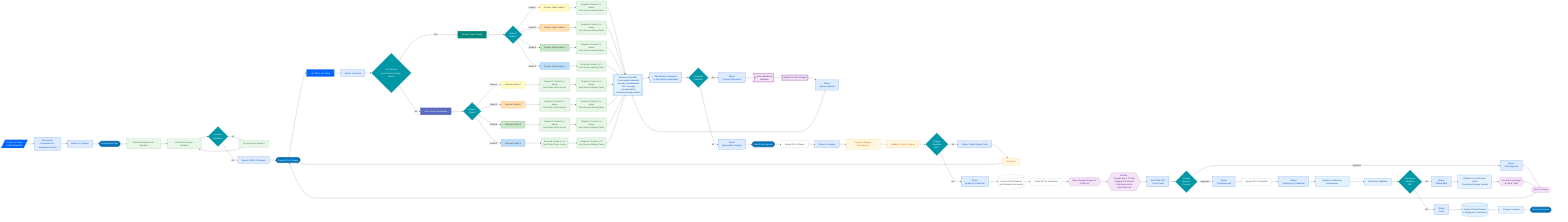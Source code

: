 flowchart LR
    %% Main flow colors - Professional Blue Theme
    classDef startEnd fill:#0277bd,stroke:#01579b,color:white,stroke-width:2px
    classDef question fill:#0097a7,stroke:#00838f,color:white,stroke-width:2px
    classDef process fill:#ffffff,stroke:#90a4ae,color:#37474f,stroke-width:1px
    classDef hidden fill:none,stroke:none,color:none
    classDef jiraTicket fill:#0065ff,stroke:#0052cc,color:white,stroke-width:1px
    classDef jiraStatus fill:#deebff,stroke:#0052cc,color:#0052cc,stroke-width:1px
    
    %% Team colors
    classDef serviceOwning fill:#00897b,stroke:#00695c,color:white,stroke-width:1px
    classDef sisterTeam fill:#5c6bc0,stroke:#3949ab,color:white,stroke-width:1px
    
    %% Grade colors
    classDef gradeC fill:#fff9c4,stroke:#fbc02d,color:#424242,stroke-width:1px
    classDef gradeD fill:#ffe0b2,stroke:#fb8c00,color:#424242,stroke-width:1px
    classDef gradeE fill:#c8e6c9,stroke:#43a047,color:#424242,stroke-width:1px
    classDef gradeF fill:#bbdefb,stroke:#1976d2,color:#424242,stroke-width:1px
    
    %% Approval colors
    classDef approval fill:#e8f5e9,stroke:#43a047,color:#2e7d32,stroke-width:1px
    classDef reviewChecklist fill:#e3f2fd,stroke:#1976d2,color:#0d47a1,stroke-width:1px
    classDef feedback fill:#f3e5f5,stroke:#8e24aa,color:#4a148c,stroke-width:1px
    classDef finalApproval fill:#00695c,stroke:#004d40,color:white,stroke-width:1px
    
    %% Environment colors
    classDef sandbox fill:#e8f5e9,stroke:#66bb6a,color:#2e7d32,stroke-width:1px
    classDef staging fill:#fff8e1,stroke:#ffa000,color:#e65100,stroke-width:1px
    classDef production fill:#e3f2fd,stroke:#1976d2,color:#0d47a1,stroke-width:1px
    classDef itsm fill:#f3e5f5,stroke:#9c27b0,color:#6a1b9a,stroke-width:1px
    
    %% Jira Integration - Start
    JiraCreate[/"Create Jira Ticket
    Feature/Bug/Task"/]:::jiraTicket
    
    JiraCreate --> JiraRefine["Refinement:
    Requirements,
    Acceptance Criteria"]:::jiraStatus
    
    JiraRefine --> JiraInProgress["Status: In Progress"]:::jiraStatus
    
    JiraInProgress --> DevStart([Development Start])
    
    %% Sandbox Development (No PR)
    DevStart --> SandboxDev["Direct Development in Sandbox"]:::sandbox
    SandboxDev --> SolutionProving["Solution Proving in Sandbox"]:::sandbox
    SolutionProving --> SandboxValidation{Solution<br>Validated?}
    
    SandboxValidation -->|No| FixSolution["Fix Solution in Sandbox"]:::sandbox
    SandboxValidation -->|Yes| JiraBranch["Branch: JIRA-123-feature"]:::jiraStatus
    
    FixSolution --> SolutionProving
    
    JiraBranch --> PR([Create PR for Staging])
    
    %% PR Approval Process for Staging
    PR --> JiraLinkPR["Link PR to Jira Ticket"]:::jiraStatus
    JiraLinkPR --> JiraReview["Status: In Review"]:::jiraStatus
    
    JiraReview --> OwnerCheck{Is PR Author<br>from Service Owning Team?}
    
    OwnerCheck -->|Yes| InternalPath["Feature Team Change"]
    OwnerCheck -->|No| ExternalPath["Sister Team Contribution"]
    
    InternalPath --> InternalGradeCheck{Author's<br>Grade?}
    ExternalPath --> ExternalGradeCheck{Author's<br>Grade?}
    
    %% Feature team approval path
    InternalGradeCheck -->|Grade C| IC["Feature Team Grade C"]
    InternalGradeCheck -->|Grade D| ID["Feature Team Grade D"]
    InternalGradeCheck -->|Grade E| IE["Feature Team Grade E"]
    InternalGradeCheck -->|Grade F| IF["Feature Team Grade F"]
    
    IC --> ICApproval(Required: Grade D or above<br>from Service Owning Team)
    ID --> IDApproval(Required: Grade D or above<br>from Service Owning Team)
    IE --> IEApproval(Required: Grade E or above<br>from Service Owning Team)
    IF --> IFApproval(Required: Grade E or F<br>from Service Owning Team)
    
    %% Sister team approval path
    ExternalGradeCheck -->|Grade C| EC["External Grade C"]
    ExternalGradeCheck -->|Grade D| ED["External Grade D"]
    ExternalGradeCheck -->|Grade E| EE["External Grade E"]
    ExternalGradeCheck -->|Grade F| EF["External Grade F"]
    
    %% Sister team internal 4-eyes check
    EC --> ECApproval(Required: Grade D or above<br>from Sister Team 4-eyes)
    ED --> EDApproval(Required: Grade D or above<br>from Sister Team 4-eyes)
    EE --> EEApproval(Required: Grade E or above<br>from Sister Team 4-eyes)
    EF --> EFApproval(Required: Grade E or F<br>from Sister Team 4-eyes)
    
    %% Service owning team approval (same grade pattern)
    ECApproval --> OCApproval(Required: Grade D or above<br>from Service Owning Team)
    EDApproval --> ODApproval(Required: Grade D or above<br>from Service Owning Team)
    EEApproval --> OEApproval(Required: Grade E or above<br>from Service Owning Team)
    EFApproval --> OFApproval(Required: Grade E or F<br>from Service Owning Team)
    
    %% Connect all approval paths to review checklist
    ICApproval --> ReviewChecklist
    IDApproval --> ReviewChecklist
    IEApproval --> ReviewChecklist
    IFApproval --> ReviewChecklist
    
    OCApproval --> ReviewChecklist
    ODApproval --> ReviewChecklist
    OEApproval --> ReviewChecklist
    OFApproval --> ReviewChecklist
    
    ReviewChecklist[[Reviewer Checklist:<br>- Code quality standards<br>- Security considerations<br>- Test coverage<br>- Documentation<br>- Infrastructure plan verified]]
    
    ReviewChecklist --> JiraReviewComment["Add Review Comments 
    to Jira (GitHub Integration)"]:::jiraStatus
    
    JiraReviewComment --> FeedbackLoop{Feedback<br>Provided?}
    
    FeedbackLoop -->|Yes| JiraFeedback["Status: 
    Changes Requested"]:::jiraStatus
    
    JiraFeedback --> AddressFeedback>Author addresses<br>feedback]:::feedback
    FeedbackLoop -->|No| JiraApproved["Status: 
    Approved for Staging"]:::jiraStatus
    
    %% NEW STEP: Update PR after addressing feedback
    AddressFeedback --> UpdatePR>Update PR with changes]:::feedback
    UpdatePR --> JiraUpdated["Status: 
    Review Updated"]:::jiraStatus
    
    JiraUpdated --> ReviewChecklist
    
    %% Final staging deployment
    JiraApproved --> FinalCodeApproval([Final Code Approval])
    FinalCodeApproval --> MergePRStaging["Merge PR to Staging"]
    MergePRStaging --> JiraStaging["Status: In Staging"]:::jiraStatus
    
    JiraStaging --> DeployStaging["Deploy to Staging Environment"]:::staging
    
    DeployStaging --> StagingTest["Validation Tests in Staging"]:::staging
    StagingTest --> StagingOK{Staging<br>Validation<br>OK?}
    StagingOK -->|No| JiraFailedTest["Status: Failed Staging Tests"]:::jiraStatus
    
    JiraFailedTest --> FixStaging["Fix Issues"]:::staging
    StagingOK -->|Yes| JiraStagingPassed["Status: 
    Ready for Production"]:::jiraStatus
    
    JiraStagingPassed --> CreateGitHubRelease[(Create GitHub Release<br>with Semantic Versioning)]
    CreateGitHubRelease --> CreatePRProd["Create PR for Production"]
    
    CreatePRProd --> RaiseITSM{{Raise Change Request in ITSM Tool}}:::itsm
    
    FixStaging --> PR
    
    %% Production Path via ITSM
    RaiseITSM --> ITSMDetails{{Include:<br>- Change Intent TF Plan<br>- Staging Test Results<br>- Risk Assessment<br>- Jira Ticket Link}}:::itsm
    
    ITSMDetails --> JiraITSM["Add ITSM CR# 
    to Jira Ticket"]:::jiraStatus
    
    JiraITSM --> ChangeApproval{Change<br>Approval<br>Process}
    
    ChangeApproval -->|Rejected| JiraRejected["Status: 
    ITSM Rejected"]:::jiraStatus
    
    JiraRejected --> ReviseChange{{Revise Change}}:::itsm
    ChangeApproval -->|Approved| JiraITSMApproved["Status: 
    ITSM Approved"]:::jiraStatus
    
    JiraITSMApproved --> MergePRProd["Merge PR to Production"]
    
    MergePRProd --> JiraDeploying["Status: 
    Deploying to Production"]:::jiraStatus
    
    JiraDeploying --> ProdEnv["Deploy to Production Environment"]:::production
    
    ReviseChange --> PR
    
    ProdEnv --> ProdValidation["Production Validation"]:::production
    ProdValidation --> ProdOK{Production<br>Validation<br>OK?}
    
    ProdOK -->|No| JiraRollback["Status: 
    Rolling Back"]:::jiraStatus
    
    JiraRollback --> Rollback["Rollback to Last Known Good<br>Production Release Version"]:::production
    ProdOK -->|Yes| JiraComplete["Status: 
    Done"]:::jiraStatus
    
    JiraComplete --> UpdateRelease[(Update GitHub Release<br>to Deployed to Production)]:::production
    UpdateRelease --> Complete["Change Complete"]:::production
    
    Rollback --> LearnFromFailure{{Document Learnings<br>in Jira & ITSM}}:::itsm
    LearnFromFailure --> ReviseChange
    
    Complete --> Completion([Process Complete])
    
    %% Apply classes
    class DevStart,PR,Completion,FinalCodeApproval startEnd
    class OwnerCheck,InternalGradeCheck,ExternalGradeCheck,FeedbackLoop,SandboxValidation,StagingOK,ChangeApproval,ProdOK question
    class InternalPath,IC,ID,IE,IF serviceOwning
    class ExternalPath,EC,ED,EE,EF sisterTeam
    class MergePRStaging,CreateGitHubRelease,CreatePRProd,MergePRProd process
    
    %% Grade-specific node colors
    class IC,EC gradeC
    class ID,ED gradeD
    class IE,EE gradeE
    class IF,EF gradeF
    
    %% Process node colors
    class ECApproval,EDApproval,EEApproval,EFApproval approval
    class ICApproval,IDApproval,IEApproval,IFApproval approval
    class OCApproval,ODApproval,OEApproval,OFApproval approval
    class ReviewChecklist reviewChecklist
    class AddressFeedback,UpdatePR feedback
    
    %% Environment node colors
    class SandboxDev,SolutionProving,FixSolution sandbox
    class DeployStaging,StagingTest,FixStaging staging
    class ProdEnv,ProdValidation,Rollback,Complete,UpdateRelease production
    class RaiseITSM,ITSMDetails,ReviseChange,LearnFromFailure itsm
    
    %% Jira nodes
    class JiraCreate,JiraLinkPR jiraTicket
    class JiraRefine,JiraInProgress,JiraBranch,JiraReview,JiraReviewComment,JiraFeedback,JiraUpdated,JiraApproved,JiraStaging,JiraFailedTest,JiraStagingPassed,JiraITSM,JiraRejected,JiraITSMApproved,JiraDeploying,JiraRollback,JiraComplete jiraStatus